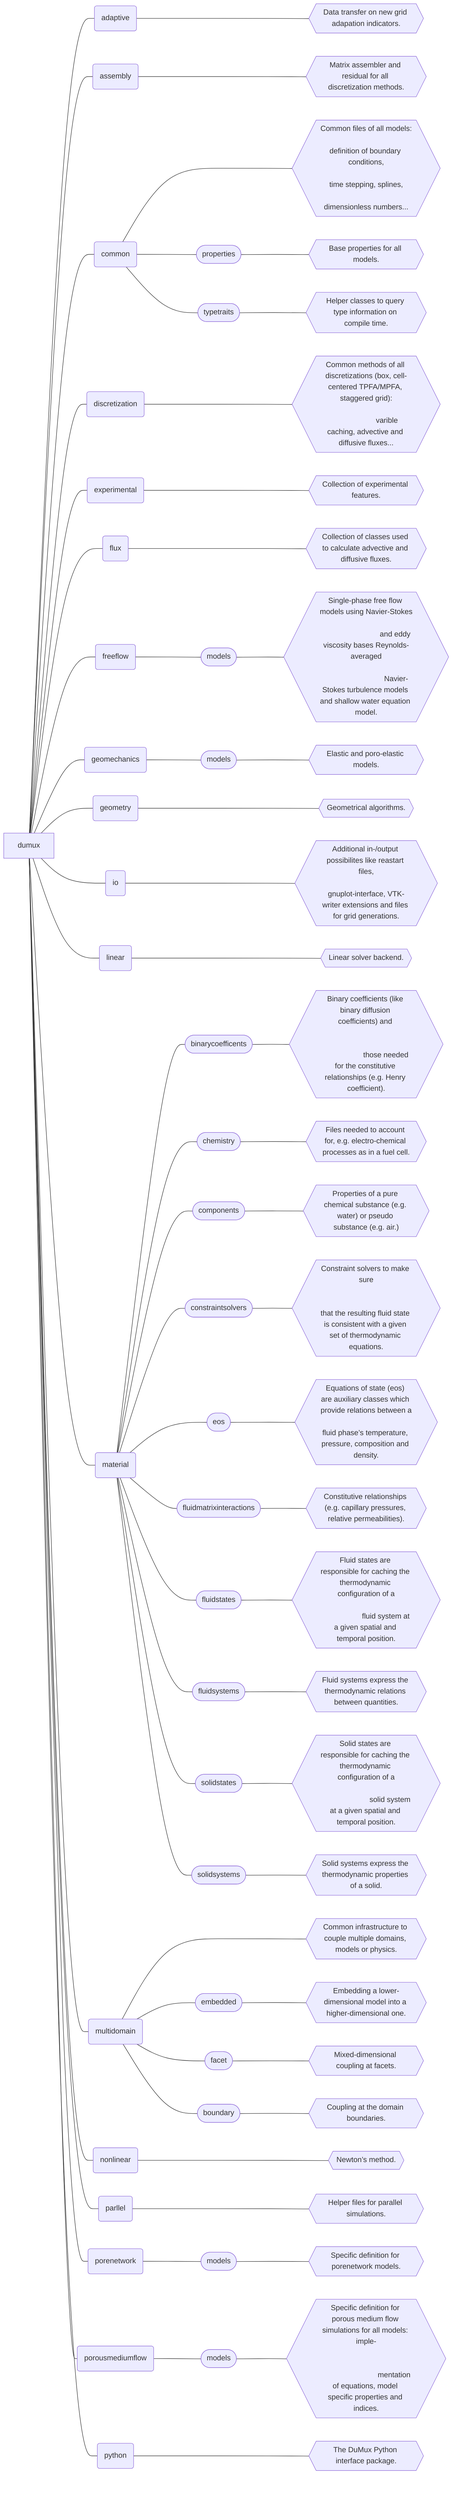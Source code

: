 flowchart LR
    dumux[dumux]
    dumux --- adaptive(adaptive) ---- adaptivedescr{{"Data transfer on new grid adapation indicators."}}
    dumux --- assemply(assembly) ---- assemblydescr{{"Matrix assembler and residual for all discretization methods."}}
    dumux --- common(common) ---- commondescr{{"Common files of all models:
                                        definition of boundary conditions,
                                        time stepping, splines,
                                        dimensionless numbers..."}}
        common --- properties([properties]) --- propertiesdescr{{"Base properties for all models."}}
        common --- typetraits([typetraits]) --- typetraitsdescr{{"Helper classes to query type information on compile time."}}
    dumux --- discretization(discretization) ---- discretizationdescr{{"Common methods of all discretizations (box, cell-centered TPFA/MPFA, staggered grid):
                                                                 varible caching, advective and diffusive fluxes..."}}
    dumux --- experimental(experimental) ---- experimentaldesc{{"Collection of experimental features."}}
    dumux --- flux(flux) ---- fluxdescr{{"Collection of classes used to calculate advective and diffusive fluxes."}}
    dumux --- freeflow(freeflow) --- freeflowmodels([models]) --- freeflowdescr{{"Single-phase free flow models using Navier-Stokes
                                                                         and eddy viscosity bases Reynolds-averaged
                                                                         Navier-Stokes turbulence models and shallow water equation model."}}
    dumux --- geomechanics(geomechanics) --- geomechanicsmodels([models]) --- geomechanicsdescr{{"Elastic and poro-elastic models."}}
    dumux --- geometry(geometry) ---- geometrydescr{{"Geometrical algorithms."}}
    dumux --- io(io) ---- iodescr{{"Additional in-/output possibilites like reastart files,
                                gnuplot-interface, VTK-writer extensions and files for grid generations."}}
    dumux --- linear(linear) ---- lineardescr{{"Linear solver backend."}}
    dumux --- material(material) --- binarycoefficients([binarycoefficents]) --- binarycoefficentsdescr{{"Binary coefficients (like binary diffusion coefficients) and 
                                                                                                            those needed for the constitutive relationships (e.g. Henry coefficient)."}}
        material --- chemistry([chemistry]) --- chemistrydescr{{"Files needed to account for, e.g. electro-chemical processes as in a fuel cell."}}
        material --- components([components]) --- componentsdescr{{"Properties of a pure chemical substance (e.g. water) or pseudo substance (e.g. air.)"}}
        material --- constraintsolvers([constraintsolvers]) --- constrainsolversdescr{{"Constraint solvers to make sure
                                                                                        that the resulting fluid state is consistent with a given set of thermodynamic equations."}}
        material --- eos([eos]) --- eosdescr{{"Equations of state (eos) are auxiliary classes which provide relations between a
                                        fluid phase’s temperature, pressure, composition and density."}}
        material --- fluidmatrixinteractions([fluidmatrixinteractions]) --- fluidmatrixinteractionsdescr{{"Constitutive relationships (e.g. capillary pressures, relative permeabilities)."}}
        material --- fluidstates([fluidstates]) --- fluidstatesdescr{{"Fluid states are responsible for caching the thermodynamic configuration of a
                                                                fluid system at a given spatial and temporal position."}}
        material --- fluidsystems([fluidsystems]) --- fluidsystemsdescr{{"Fluid systems express the thermodynamic relations between quantities."}}
        material --- solidstates([solidstates]) --- solidstatesdescr{{"Solid states are responsible for caching the thermodynamic configuration of a
                                                                    solid system at a given spatial and temporal position."}}
        material --- solidsytems([solidsystems]) --- solidsystemsdescr{{"Solid systems express the thermodynamic properties of a solid."}}
    dumux --- multidomain(multidomain) ---- multidomaindescr{{"Common infrastructure to couple multiple domains, models or physics."}}
        multidomain --- embedded([embedded]) --- embeddeddescr{{"Embedding a lower-dimensional model into a higher-dimensional one."}}
        multidomain --- facet([facet]) --- facetdescr{{"Mixed-dimensional coupling at facets."}}
        multidomain --- boundary([boundary]) --- boundarydescr{{"Coupling at the domain boundaries."}}
    dumux --- nonlinear(nonlinear) ---- nonlineardescr{{"Newton’s method."}}
    dumux --- parallel(parllel) ---- paralleldescr{{"Helper files for parallel simulations."}}
    dumux --- porenetwork(porenetwork) --- porenetworkmodels([models]) --- porenetworkdescr{{"Specific definition for porenetwork models."}}
    dumux --- porousmediumflow(porousmediumflow) --- porousmediumflowmodels([models]) --- porousmediumflowdescr{{"Specific definition for porous medium flow simulations for all models: imple-
                                                                                                                    mentation of equations, model specific properties and indices."}}
    dumux --- pyton(python) ---- pythondescr{{"The DuMux Python interface package."}}